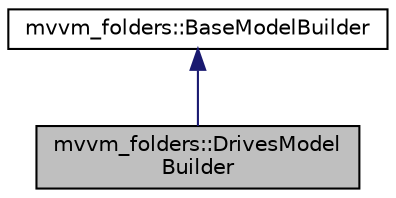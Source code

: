 digraph "mvvm_folders::DrivesModelBuilder"
{
 // LATEX_PDF_SIZE
  edge [fontname="Helvetica",fontsize="10",labelfontname="Helvetica",labelfontsize="10"];
  node [fontname="Helvetica",fontsize="10",shape=record];
  Node1 [label="mvvm_folders::DrivesModel\lBuilder",height=0.2,width=0.4,color="black", fillcolor="grey75", style="filled", fontcolor="black",tooltip=" "];
  Node2 -> Node1 [dir="back",color="midnightblue",fontsize="10",style="solid",fontname="Helvetica"];
  Node2 [label="mvvm_folders::BaseModelBuilder",height=0.2,width=0.4,color="black", fillcolor="white", style="filled",URL="$classmvvm__folders_1_1_base_model_builder.html",tooltip=" "];
}
